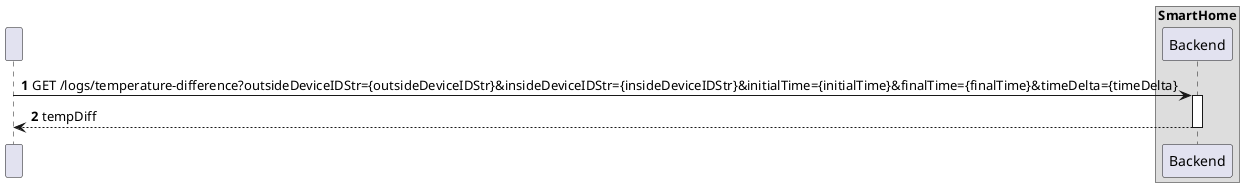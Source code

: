 @startuml
'https://plantuml.com/sequence-diagram
!pragma layout smetana

autonumber

participant " " as HTTP

box "SmartHome"
    participant "Backend" as BE

end box


HTTP -> BE : GET /logs/temperature-difference?outsideDeviceIDStr={outsideDeviceIDStr}&insideDeviceIDStr={insideDeviceIDStr}&initialTime={initialTime}&finalTime={finalTime}&timeDelta={timeDelta}
activate BE


BE --> HTTP : tempDiff
deactivate BE



@enduml